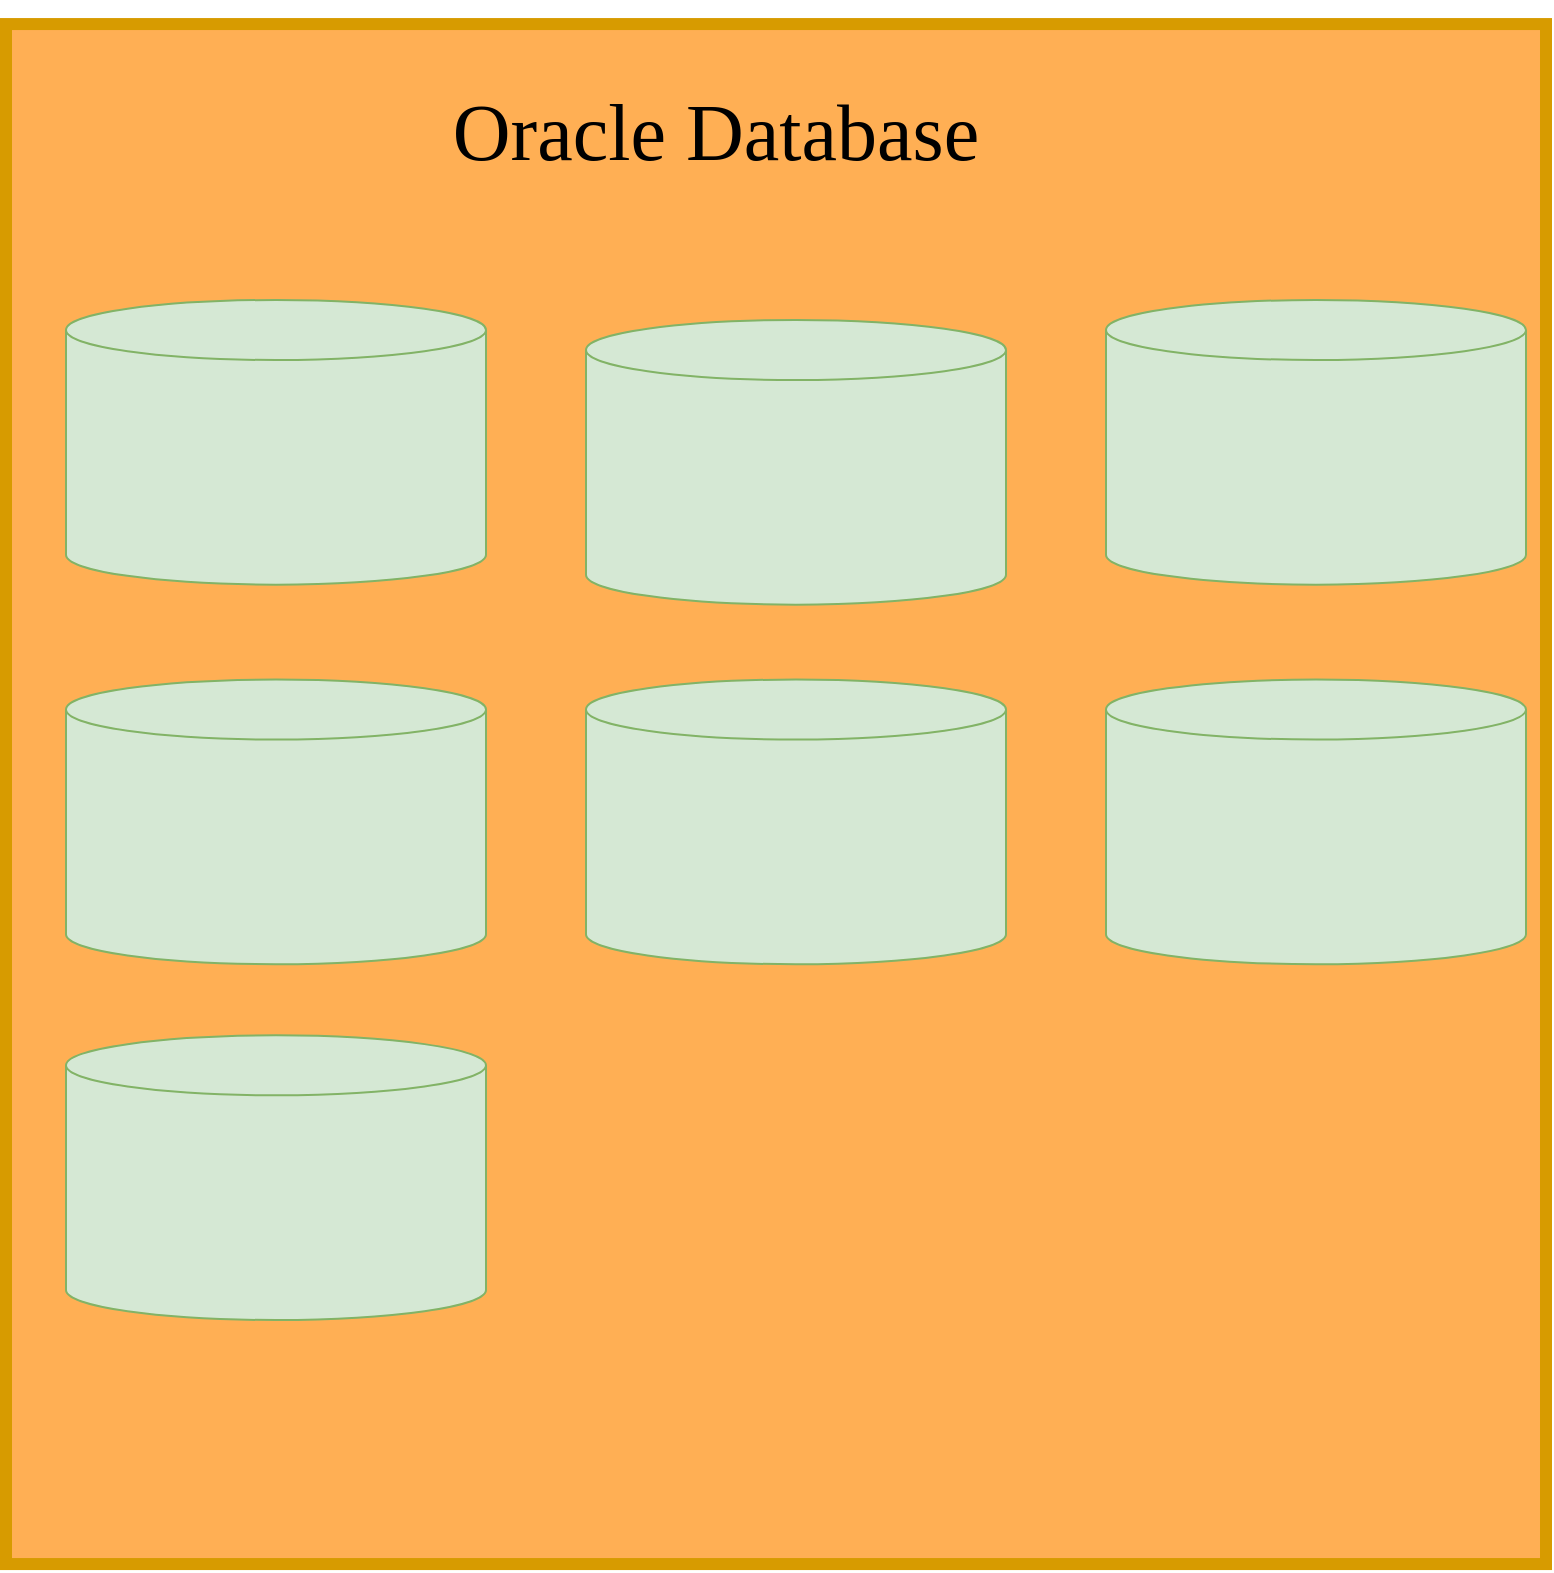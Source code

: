 <mxfile version="24.7.16">
  <diagram name="第 1 页" id="RMl1IjXUAivgwwIWIfm5">
    <mxGraphModel dx="1938" dy="998" grid="1" gridSize="10" guides="1" tooltips="1" connect="1" arrows="1" fold="1" page="1" pageScale="1" pageWidth="1169" pageHeight="827" background="#FFFFFF" math="0" shadow="0">
      <root>
        <mxCell id="0" />
        <mxCell id="1" parent="0" />
        <mxCell id="iI4Hv2SD_ylIdM6wp7LN-15" value="" style="group" vertex="1" connectable="0" parent="1">
          <mxGeometry x="530" y="180" width="430" height="620" as="geometry" />
        </mxCell>
        <mxCell id="iI4Hv2SD_ylIdM6wp7LN-22" value="" style="group;movable=0;resizable=0;rotatable=0;deletable=0;editable=0;locked=1;connectable=0;" vertex="1" connectable="0" parent="iI4Hv2SD_ylIdM6wp7LN-15">
          <mxGeometry x="-340" y="-150" width="770" height="770" as="geometry" />
        </mxCell>
        <mxCell id="iI4Hv2SD_ylIdM6wp7LN-2" value="" style="rounded=0;whiteSpace=wrap;html=1;hachureGap=4;strokeColor=#d79b00;align=center;verticalAlign=middle;fontFamily=Architects Daughter;fontSource=https%3A%2F%2Ffonts.googleapis.com%2Fcss%3Ffamily%3DArchitects%2BDaughter;fontSize=12;fillColor=#FFAF54;strokeWidth=6;movable=1;resizable=1;rotatable=1;deletable=1;editable=1;locked=0;connectable=1;" vertex="1" parent="iI4Hv2SD_ylIdM6wp7LN-22">
          <mxGeometry y="12.03" width="770" height="770.0" as="geometry" />
        </mxCell>
        <mxCell id="iI4Hv2SD_ylIdM6wp7LN-14" value="&lt;font face=&quot;Comic Sans MS&quot; style=&quot;font-size: 40px;&quot;&gt;Oracle Database&lt;/font&gt;" style="text;html=1;align=center;verticalAlign=middle;whiteSpace=wrap;rounded=0;" vertex="1" parent="iI4Hv2SD_ylIdM6wp7LN-22">
          <mxGeometry x="170" y="12.031" width="370" height="108.281" as="geometry" />
        </mxCell>
        <mxCell id="iI4Hv2SD_ylIdM6wp7LN-19" value="" style="group" vertex="1" connectable="0" parent="iI4Hv2SD_ylIdM6wp7LN-22">
          <mxGeometry x="550" y="150" width="210" height="510" as="geometry" />
        </mxCell>
        <mxCell id="iI4Hv2SD_ylIdM6wp7LN-20" value="" style="shape=cylinder3;whiteSpace=wrap;html=1;boundedLbl=1;backgroundOutline=1;size=15;fillColor=#d5e8d4;strokeColor=#82b366;movable=1;resizable=1;rotatable=1;deletable=1;editable=1;locked=0;connectable=1;" vertex="1" parent="iI4Hv2SD_ylIdM6wp7LN-19">
          <mxGeometry width="210" height="142.326" as="geometry" />
        </mxCell>
        <mxCell id="iI4Hv2SD_ylIdM6wp7LN-21" value="" style="shape=cylinder3;whiteSpace=wrap;html=1;boundedLbl=1;backgroundOutline=1;size=15;fillColor=#d5e8d4;strokeColor=#82b366;movable=0;resizable=0;rotatable=0;deletable=0;editable=0;locked=1;connectable=0;" vertex="1" parent="iI4Hv2SD_ylIdM6wp7LN-19">
          <mxGeometry y="189.767" width="210" height="142.326" as="geometry" />
        </mxCell>
        <mxCell id="iI4Hv2SD_ylIdM6wp7LN-13" value="" style="group" vertex="1" connectable="0" parent="iI4Hv2SD_ylIdM6wp7LN-22">
          <mxGeometry x="30" y="150" width="210" height="510" as="geometry" />
        </mxCell>
        <mxCell id="iI4Hv2SD_ylIdM6wp7LN-10" value="" style="shape=cylinder3;whiteSpace=wrap;html=1;boundedLbl=1;backgroundOutline=1;size=15;fillColor=#d5e8d4;strokeColor=#82b366;" vertex="1" parent="iI4Hv2SD_ylIdM6wp7LN-13">
          <mxGeometry width="210" height="142.326" as="geometry" />
        </mxCell>
        <mxCell id="iI4Hv2SD_ylIdM6wp7LN-11" value="" style="shape=cylinder3;whiteSpace=wrap;html=1;boundedLbl=1;backgroundOutline=1;size=15;fillColor=#d5e8d4;strokeColor=#82b366;" vertex="1" parent="iI4Hv2SD_ylIdM6wp7LN-13">
          <mxGeometry y="367.674" width="210" height="142.326" as="geometry" />
        </mxCell>
        <mxCell id="iI4Hv2SD_ylIdM6wp7LN-12" value="" style="shape=cylinder3;whiteSpace=wrap;html=1;boundedLbl=1;backgroundOutline=1;size=15;fillColor=#d5e8d4;strokeColor=#82b366;" vertex="1" parent="iI4Hv2SD_ylIdM6wp7LN-13">
          <mxGeometry y="189.767" width="210" height="142.326" as="geometry" />
        </mxCell>
        <mxCell id="iI4Hv2SD_ylIdM6wp7LN-16" value="" style="shape=cylinder3;whiteSpace=wrap;html=1;boundedLbl=1;backgroundOutline=1;size=15;fillColor=#d5e8d4;strokeColor=#82b366;" vertex="1" parent="iI4Hv2SD_ylIdM6wp7LN-15">
          <mxGeometry x="-50" y="10" width="210" height="142.326" as="geometry" />
        </mxCell>
        <mxCell id="iI4Hv2SD_ylIdM6wp7LN-18" value="" style="shape=cylinder3;whiteSpace=wrap;html=1;boundedLbl=1;backgroundOutline=1;size=15;fillColor=#d5e8d4;strokeColor=#82b366;" vertex="1" parent="iI4Hv2SD_ylIdM6wp7LN-15">
          <mxGeometry x="-50" y="189.767" width="210" height="142.326" as="geometry" />
        </mxCell>
      </root>
    </mxGraphModel>
  </diagram>
</mxfile>
